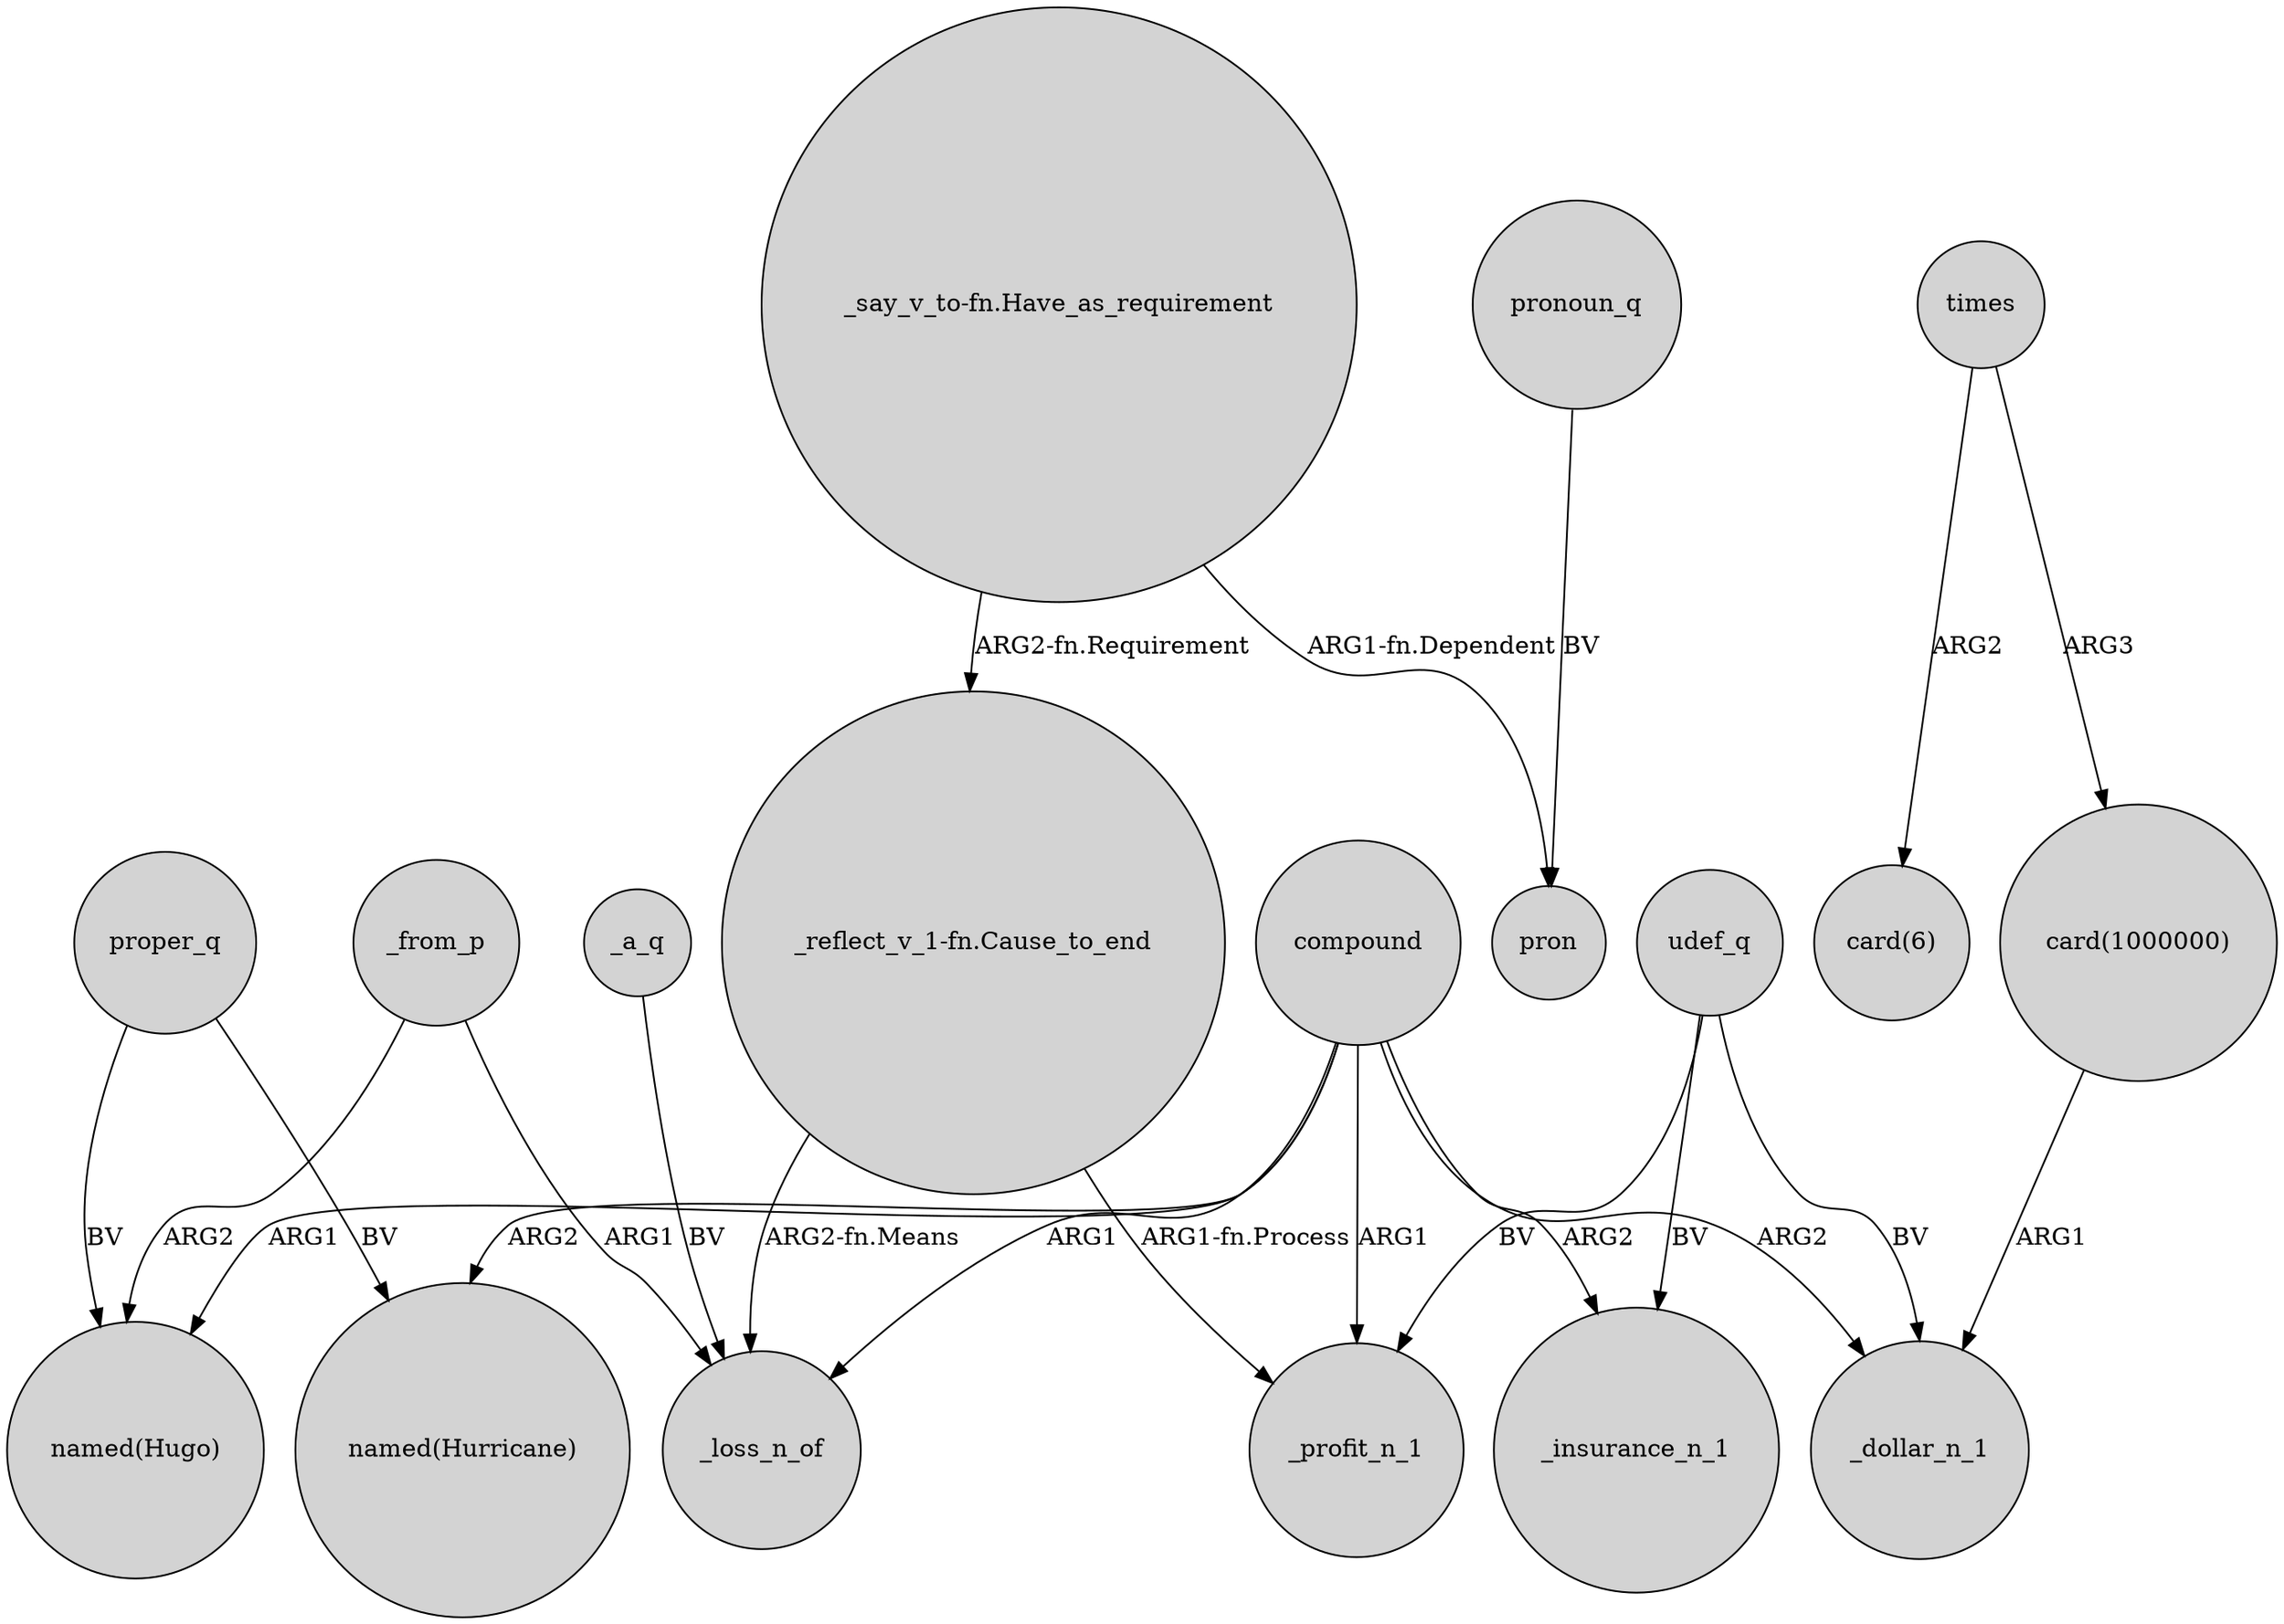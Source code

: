 digraph {
	node [shape=circle style=filled]
	compound -> "named(Hurricane)" [label=ARG2]
	_a_q -> _loss_n_of [label=BV]
	udef_q -> _insurance_n_1 [label=BV]
	compound -> "named(Hugo)" [label=ARG1]
	"_say_v_to-fn.Have_as_requirement" -> "_reflect_v_1-fn.Cause_to_end" [label="ARG2-fn.Requirement"]
	"_reflect_v_1-fn.Cause_to_end" -> _loss_n_of [label="ARG2-fn.Means"]
	times -> "card(1000000)" [label=ARG3]
	proper_q -> "named(Hugo)" [label=BV]
	udef_q -> _profit_n_1 [label=BV]
	compound -> _dollar_n_1 [label=ARG2]
	_from_p -> "named(Hugo)" [label=ARG2]
	"_reflect_v_1-fn.Cause_to_end" -> _profit_n_1 [label="ARG1-fn.Process"]
	proper_q -> "named(Hurricane)" [label=BV]
	pronoun_q -> pron [label=BV]
	compound -> _loss_n_of [label=ARG1]
	times -> "card(6)" [label=ARG2]
	compound -> _profit_n_1 [label=ARG1]
	"_say_v_to-fn.Have_as_requirement" -> pron [label="ARG1-fn.Dependent"]
	udef_q -> _dollar_n_1 [label=BV]
	"card(1000000)" -> _dollar_n_1 [label=ARG1]
	compound -> _insurance_n_1 [label=ARG2]
	_from_p -> _loss_n_of [label=ARG1]
}
